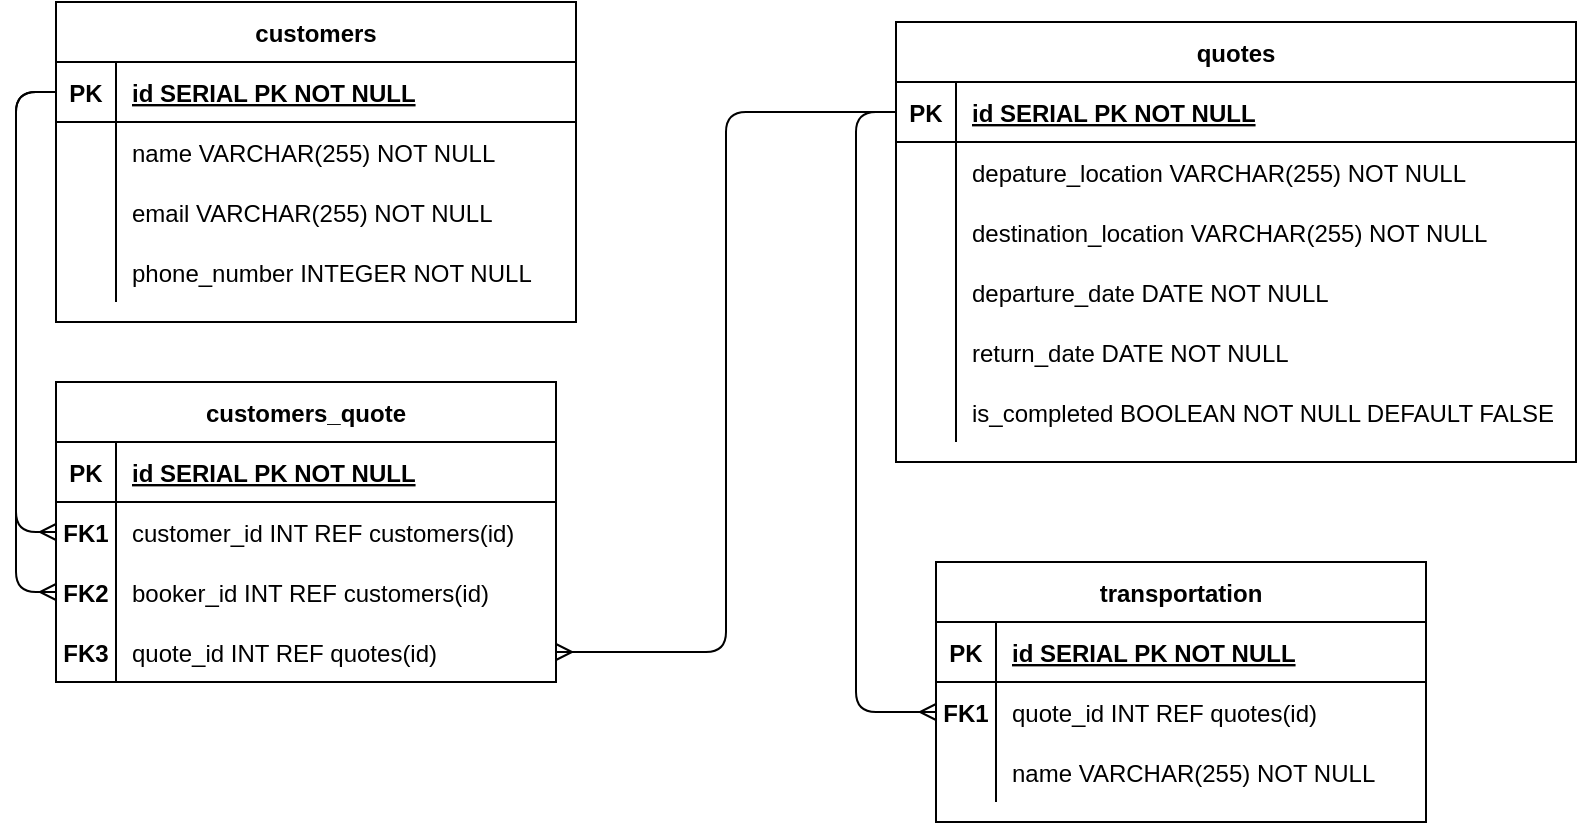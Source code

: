 <mxfile version="13.7.7" type="device"><diagram id="R2lEEEUBdFMjLlhIrx00" name="Page-1"><mxGraphModel dx="1236" dy="641" grid="1" gridSize="10" guides="1" tooltips="1" connect="1" arrows="1" fold="1" page="1" pageScale="1" pageWidth="850" pageHeight="1100" math="0" shadow="0" extFonts="Permanent Marker^https://fonts.googleapis.com/css?family=Permanent+Marker"><root><mxCell id="0"/><mxCell id="1" parent="0"/><mxCell id="6k2O8GrxJ9mHU08vdVP0-50" style="edgeStyle=orthogonalEdgeStyle;rounded=1;orthogonalLoop=1;jettySize=auto;html=1;entryX=0;entryY=0.5;entryDx=0;entryDy=0;endArrow=ERmany;endFill=0;" edge="1" parent="1" source="C-vyLk0tnHw3VtMMgP7b-3" target="6k2O8GrxJ9mHU08vdVP0-38"><mxGeometry relative="1" as="geometry"/></mxCell><mxCell id="C-vyLk0tnHw3VtMMgP7b-2" value="quotes" style="shape=table;startSize=30;container=1;collapsible=1;childLayout=tableLayout;fixedRows=1;rowLines=0;fontStyle=1;align=center;resizeLast=1;" parent="1" vertex="1"><mxGeometry x="470" y="90" width="340" height="220" as="geometry"/></mxCell><mxCell id="C-vyLk0tnHw3VtMMgP7b-3" value="" style="shape=partialRectangle;collapsible=0;dropTarget=0;pointerEvents=0;fillColor=none;points=[[0,0.5],[1,0.5]];portConstraint=eastwest;top=0;left=0;right=0;bottom=1;" parent="C-vyLk0tnHw3VtMMgP7b-2" vertex="1"><mxGeometry y="30" width="340" height="30" as="geometry"/></mxCell><mxCell id="C-vyLk0tnHw3VtMMgP7b-4" value="PK" style="shape=partialRectangle;overflow=hidden;connectable=0;fillColor=none;top=0;left=0;bottom=0;right=0;fontStyle=1;" parent="C-vyLk0tnHw3VtMMgP7b-3" vertex="1"><mxGeometry width="30" height="30" as="geometry"/></mxCell><mxCell id="C-vyLk0tnHw3VtMMgP7b-5" value="id SERIAL PK NOT NULL " style="shape=partialRectangle;overflow=hidden;connectable=0;fillColor=none;top=0;left=0;bottom=0;right=0;align=left;spacingLeft=6;fontStyle=5;" parent="C-vyLk0tnHw3VtMMgP7b-3" vertex="1"><mxGeometry x="30" width="310" height="30" as="geometry"/></mxCell><mxCell id="C-vyLk0tnHw3VtMMgP7b-9" value="" style="shape=partialRectangle;collapsible=0;dropTarget=0;pointerEvents=0;fillColor=none;points=[[0,0.5],[1,0.5]];portConstraint=eastwest;top=0;left=0;right=0;bottom=0;" parent="C-vyLk0tnHw3VtMMgP7b-2" vertex="1"><mxGeometry y="60" width="340" height="30" as="geometry"/></mxCell><mxCell id="C-vyLk0tnHw3VtMMgP7b-10" value="" style="shape=partialRectangle;overflow=hidden;connectable=0;fillColor=none;top=0;left=0;bottom=0;right=0;" parent="C-vyLk0tnHw3VtMMgP7b-9" vertex="1"><mxGeometry width="30" height="30" as="geometry"/></mxCell><mxCell id="C-vyLk0tnHw3VtMMgP7b-11" value="depature_location VARCHAR(255) NOT NULL" style="shape=partialRectangle;overflow=hidden;connectable=0;fillColor=none;top=0;left=0;bottom=0;right=0;align=left;spacingLeft=6;" parent="C-vyLk0tnHw3VtMMgP7b-9" vertex="1"><mxGeometry x="30" width="310" height="30" as="geometry"/></mxCell><mxCell id="6k2O8GrxJ9mHU08vdVP0-16" value="" style="shape=partialRectangle;collapsible=0;dropTarget=0;pointerEvents=0;fillColor=none;points=[[0,0.5],[1,0.5]];portConstraint=eastwest;top=0;left=0;right=0;bottom=0;" vertex="1" parent="C-vyLk0tnHw3VtMMgP7b-2"><mxGeometry y="90" width="340" height="30" as="geometry"/></mxCell><mxCell id="6k2O8GrxJ9mHU08vdVP0-17" value="" style="shape=partialRectangle;overflow=hidden;connectable=0;fillColor=none;top=0;left=0;bottom=0;right=0;" vertex="1" parent="6k2O8GrxJ9mHU08vdVP0-16"><mxGeometry width="30" height="30" as="geometry"/></mxCell><mxCell id="6k2O8GrxJ9mHU08vdVP0-18" value="destination_location VARCHAR(255) NOT NULL" style="shape=partialRectangle;overflow=hidden;connectable=0;fillColor=none;top=0;left=0;bottom=0;right=0;align=left;spacingLeft=6;" vertex="1" parent="6k2O8GrxJ9mHU08vdVP0-16"><mxGeometry x="30" width="310" height="30" as="geometry"/></mxCell><mxCell id="6k2O8GrxJ9mHU08vdVP0-19" value="" style="shape=partialRectangle;collapsible=0;dropTarget=0;pointerEvents=0;fillColor=none;points=[[0,0.5],[1,0.5]];portConstraint=eastwest;top=0;left=0;right=0;bottom=0;" vertex="1" parent="C-vyLk0tnHw3VtMMgP7b-2"><mxGeometry y="120" width="340" height="30" as="geometry"/></mxCell><mxCell id="6k2O8GrxJ9mHU08vdVP0-20" value="" style="shape=partialRectangle;overflow=hidden;connectable=0;fillColor=none;top=0;left=0;bottom=0;right=0;" vertex="1" parent="6k2O8GrxJ9mHU08vdVP0-19"><mxGeometry width="30" height="30" as="geometry"/></mxCell><mxCell id="6k2O8GrxJ9mHU08vdVP0-21" value="departure_date DATE NOT NULL" style="shape=partialRectangle;overflow=hidden;connectable=0;fillColor=none;top=0;left=0;bottom=0;right=0;align=left;spacingLeft=6;" vertex="1" parent="6k2O8GrxJ9mHU08vdVP0-19"><mxGeometry x="30" width="310" height="30" as="geometry"/></mxCell><mxCell id="6k2O8GrxJ9mHU08vdVP0-22" value="" style="shape=partialRectangle;collapsible=0;dropTarget=0;pointerEvents=0;fillColor=none;points=[[0,0.5],[1,0.5]];portConstraint=eastwest;top=0;left=0;right=0;bottom=0;" vertex="1" parent="C-vyLk0tnHw3VtMMgP7b-2"><mxGeometry y="150" width="340" height="30" as="geometry"/></mxCell><mxCell id="6k2O8GrxJ9mHU08vdVP0-23" value="" style="shape=partialRectangle;overflow=hidden;connectable=0;fillColor=none;top=0;left=0;bottom=0;right=0;" vertex="1" parent="6k2O8GrxJ9mHU08vdVP0-22"><mxGeometry width="30" height="30" as="geometry"/></mxCell><mxCell id="6k2O8GrxJ9mHU08vdVP0-24" value="return_date DATE NOT NULL" style="shape=partialRectangle;overflow=hidden;connectable=0;fillColor=none;top=0;left=0;bottom=0;right=0;align=left;spacingLeft=6;" vertex="1" parent="6k2O8GrxJ9mHU08vdVP0-22"><mxGeometry x="30" width="310" height="30" as="geometry"/></mxCell><mxCell id="6k2O8GrxJ9mHU08vdVP0-25" value="" style="shape=partialRectangle;collapsible=0;dropTarget=0;pointerEvents=0;fillColor=none;points=[[0,0.5],[1,0.5]];portConstraint=eastwest;top=0;left=0;right=0;bottom=0;" vertex="1" parent="C-vyLk0tnHw3VtMMgP7b-2"><mxGeometry y="180" width="340" height="30" as="geometry"/></mxCell><mxCell id="6k2O8GrxJ9mHU08vdVP0-26" value="" style="shape=partialRectangle;overflow=hidden;connectable=0;fillColor=none;top=0;left=0;bottom=0;right=0;" vertex="1" parent="6k2O8GrxJ9mHU08vdVP0-25"><mxGeometry width="30" height="30" as="geometry"/></mxCell><mxCell id="6k2O8GrxJ9mHU08vdVP0-27" value="is_completed BOOLEAN NOT NULL DEFAULT FALSE" style="shape=partialRectangle;overflow=hidden;connectable=0;fillColor=none;top=0;left=0;bottom=0;right=0;align=left;spacingLeft=6;" vertex="1" parent="6k2O8GrxJ9mHU08vdVP0-25"><mxGeometry x="30" width="310" height="30" as="geometry"/></mxCell><mxCell id="6k2O8GrxJ9mHU08vdVP0-34" value="transportation" style="shape=table;startSize=30;container=1;collapsible=1;childLayout=tableLayout;fixedRows=1;rowLines=0;fontStyle=1;align=center;resizeLast=1;" vertex="1" parent="1"><mxGeometry x="490" y="360" width="245" height="130" as="geometry"/></mxCell><mxCell id="6k2O8GrxJ9mHU08vdVP0-35" value="" style="shape=partialRectangle;collapsible=0;dropTarget=0;pointerEvents=0;fillColor=none;top=0;left=0;bottom=1;right=0;points=[[0,0.5],[1,0.5]];portConstraint=eastwest;" vertex="1" parent="6k2O8GrxJ9mHU08vdVP0-34"><mxGeometry y="30" width="245" height="30" as="geometry"/></mxCell><mxCell id="6k2O8GrxJ9mHU08vdVP0-36" value="PK" style="shape=partialRectangle;connectable=0;fillColor=none;top=0;left=0;bottom=0;right=0;fontStyle=1;overflow=hidden;" vertex="1" parent="6k2O8GrxJ9mHU08vdVP0-35"><mxGeometry width="30" height="30" as="geometry"/></mxCell><mxCell id="6k2O8GrxJ9mHU08vdVP0-37" value="id SERIAL PK NOT NULL" style="shape=partialRectangle;connectable=0;fillColor=none;top=0;left=0;bottom=0;right=0;align=left;spacingLeft=6;fontStyle=5;overflow=hidden;" vertex="1" parent="6k2O8GrxJ9mHU08vdVP0-35"><mxGeometry x="30" width="215" height="30" as="geometry"/></mxCell><mxCell id="6k2O8GrxJ9mHU08vdVP0-38" value="" style="shape=partialRectangle;collapsible=0;dropTarget=0;pointerEvents=0;fillColor=none;top=0;left=0;bottom=0;right=0;points=[[0,0.5],[1,0.5]];portConstraint=eastwest;" vertex="1" parent="6k2O8GrxJ9mHU08vdVP0-34"><mxGeometry y="60" width="245" height="30" as="geometry"/></mxCell><mxCell id="6k2O8GrxJ9mHU08vdVP0-39" value="FK1" style="shape=partialRectangle;connectable=0;fillColor=none;top=0;left=0;bottom=0;right=0;editable=1;overflow=hidden;fontStyle=1" vertex="1" parent="6k2O8GrxJ9mHU08vdVP0-38"><mxGeometry width="30" height="30" as="geometry"/></mxCell><mxCell id="6k2O8GrxJ9mHU08vdVP0-40" value="quote_id INT REF quotes(id)" style="shape=partialRectangle;connectable=0;fillColor=none;top=0;left=0;bottom=0;right=0;align=left;spacingLeft=6;overflow=hidden;" vertex="1" parent="6k2O8GrxJ9mHU08vdVP0-38"><mxGeometry x="30" width="215" height="30" as="geometry"/></mxCell><mxCell id="6k2O8GrxJ9mHU08vdVP0-47" value="" style="shape=partialRectangle;collapsible=0;dropTarget=0;pointerEvents=0;fillColor=none;top=0;left=0;bottom=0;right=0;points=[[0,0.5],[1,0.5]];portConstraint=eastwest;" vertex="1" parent="6k2O8GrxJ9mHU08vdVP0-34"><mxGeometry y="90" width="245" height="30" as="geometry"/></mxCell><mxCell id="6k2O8GrxJ9mHU08vdVP0-48" value="" style="shape=partialRectangle;connectable=0;fillColor=none;top=0;left=0;bottom=0;right=0;editable=1;overflow=hidden;" vertex="1" parent="6k2O8GrxJ9mHU08vdVP0-47"><mxGeometry width="30" height="30" as="geometry"/></mxCell><mxCell id="6k2O8GrxJ9mHU08vdVP0-49" value="name VARCHAR(255) NOT NULL" style="shape=partialRectangle;connectable=0;fillColor=none;top=0;left=0;bottom=0;right=0;align=left;spacingLeft=6;overflow=hidden;" vertex="1" parent="6k2O8GrxJ9mHU08vdVP0-47"><mxGeometry x="30" width="215" height="30" as="geometry"/></mxCell><mxCell id="C-vyLk0tnHw3VtMMgP7b-23" value="customers" style="shape=table;startSize=30;container=1;collapsible=1;childLayout=tableLayout;fixedRows=1;rowLines=0;fontStyle=1;align=center;resizeLast=1;" parent="1" vertex="1"><mxGeometry x="50" y="80" width="260" height="160" as="geometry"/></mxCell><mxCell id="C-vyLk0tnHw3VtMMgP7b-24" value="" style="shape=partialRectangle;collapsible=0;dropTarget=0;pointerEvents=0;fillColor=none;points=[[0,0.5],[1,0.5]];portConstraint=eastwest;top=0;left=0;right=0;bottom=1;" parent="C-vyLk0tnHw3VtMMgP7b-23" vertex="1"><mxGeometry y="30" width="260" height="30" as="geometry"/></mxCell><mxCell id="C-vyLk0tnHw3VtMMgP7b-25" value="PK" style="shape=partialRectangle;overflow=hidden;connectable=0;fillColor=none;top=0;left=0;bottom=0;right=0;fontStyle=1;" parent="C-vyLk0tnHw3VtMMgP7b-24" vertex="1"><mxGeometry width="30" height="30" as="geometry"/></mxCell><mxCell id="C-vyLk0tnHw3VtMMgP7b-26" value="id SERIAL PK NOT NULL" style="shape=partialRectangle;overflow=hidden;connectable=0;fillColor=none;top=0;left=0;bottom=0;right=0;align=left;spacingLeft=6;fontStyle=5;" parent="C-vyLk0tnHw3VtMMgP7b-24" vertex="1"><mxGeometry x="30" width="230" height="30" as="geometry"/></mxCell><mxCell id="C-vyLk0tnHw3VtMMgP7b-27" value="" style="shape=partialRectangle;collapsible=0;dropTarget=0;pointerEvents=0;fillColor=none;points=[[0,0.5],[1,0.5]];portConstraint=eastwest;top=0;left=0;right=0;bottom=0;" parent="C-vyLk0tnHw3VtMMgP7b-23" vertex="1"><mxGeometry y="60" width="260" height="30" as="geometry"/></mxCell><mxCell id="C-vyLk0tnHw3VtMMgP7b-28" value="" style="shape=partialRectangle;overflow=hidden;connectable=0;fillColor=none;top=0;left=0;bottom=0;right=0;" parent="C-vyLk0tnHw3VtMMgP7b-27" vertex="1"><mxGeometry width="30" height="30" as="geometry"/></mxCell><mxCell id="C-vyLk0tnHw3VtMMgP7b-29" value="name VARCHAR(255) NOT NULL" style="shape=partialRectangle;overflow=hidden;connectable=0;fillColor=none;top=0;left=0;bottom=0;right=0;align=left;spacingLeft=6;" parent="C-vyLk0tnHw3VtMMgP7b-27" vertex="1"><mxGeometry x="30" width="230" height="30" as="geometry"/></mxCell><mxCell id="6k2O8GrxJ9mHU08vdVP0-1" value="" style="shape=partialRectangle;collapsible=0;dropTarget=0;pointerEvents=0;fillColor=none;points=[[0,0.5],[1,0.5]];portConstraint=eastwest;top=0;left=0;right=0;bottom=0;" vertex="1" parent="C-vyLk0tnHw3VtMMgP7b-23"><mxGeometry y="90" width="260" height="30" as="geometry"/></mxCell><mxCell id="6k2O8GrxJ9mHU08vdVP0-2" value="" style="shape=partialRectangle;overflow=hidden;connectable=0;fillColor=none;top=0;left=0;bottom=0;right=0;" vertex="1" parent="6k2O8GrxJ9mHU08vdVP0-1"><mxGeometry width="30" height="30" as="geometry"/></mxCell><mxCell id="6k2O8GrxJ9mHU08vdVP0-3" value="email VARCHAR(255) NOT NULL" style="shape=partialRectangle;overflow=hidden;connectable=0;fillColor=none;top=0;left=0;bottom=0;right=0;align=left;spacingLeft=6;" vertex="1" parent="6k2O8GrxJ9mHU08vdVP0-1"><mxGeometry x="30" width="230" height="30" as="geometry"/></mxCell><mxCell id="6k2O8GrxJ9mHU08vdVP0-73" value="" style="shape=partialRectangle;collapsible=0;dropTarget=0;pointerEvents=0;fillColor=none;points=[[0,0.5],[1,0.5]];portConstraint=eastwest;top=0;left=0;right=0;bottom=0;" vertex="1" parent="C-vyLk0tnHw3VtMMgP7b-23"><mxGeometry y="120" width="260" height="30" as="geometry"/></mxCell><mxCell id="6k2O8GrxJ9mHU08vdVP0-74" value="" style="shape=partialRectangle;overflow=hidden;connectable=0;fillColor=none;top=0;left=0;bottom=0;right=0;" vertex="1" parent="6k2O8GrxJ9mHU08vdVP0-73"><mxGeometry width="30" height="30" as="geometry"/></mxCell><mxCell id="6k2O8GrxJ9mHU08vdVP0-75" value="phone_number INTEGER NOT NULL" style="shape=partialRectangle;overflow=hidden;connectable=0;fillColor=none;top=0;left=0;bottom=0;right=0;align=left;spacingLeft=6;" vertex="1" parent="6k2O8GrxJ9mHU08vdVP0-73"><mxGeometry x="30" width="230" height="30" as="geometry"/></mxCell><mxCell id="6k2O8GrxJ9mHU08vdVP0-52" value="customers_quote" style="shape=table;startSize=30;container=1;collapsible=1;childLayout=tableLayout;fixedRows=1;rowLines=0;fontStyle=1;align=center;resizeLast=1;" vertex="1" parent="1"><mxGeometry x="50" y="270" width="250" height="150" as="geometry"/></mxCell><mxCell id="6k2O8GrxJ9mHU08vdVP0-53" value="" style="shape=partialRectangle;collapsible=0;dropTarget=0;pointerEvents=0;fillColor=none;top=0;left=0;bottom=1;right=0;points=[[0,0.5],[1,0.5]];portConstraint=eastwest;" vertex="1" parent="6k2O8GrxJ9mHU08vdVP0-52"><mxGeometry y="30" width="250" height="30" as="geometry"/></mxCell><mxCell id="6k2O8GrxJ9mHU08vdVP0-54" value="PK" style="shape=partialRectangle;connectable=0;fillColor=none;top=0;left=0;bottom=0;right=0;fontStyle=1;overflow=hidden;" vertex="1" parent="6k2O8GrxJ9mHU08vdVP0-53"><mxGeometry width="30" height="30" as="geometry"/></mxCell><mxCell id="6k2O8GrxJ9mHU08vdVP0-55" value="id SERIAL PK NOT NULL" style="shape=partialRectangle;connectable=0;fillColor=none;top=0;left=0;bottom=0;right=0;align=left;spacingLeft=6;fontStyle=5;overflow=hidden;" vertex="1" parent="6k2O8GrxJ9mHU08vdVP0-53"><mxGeometry x="30" width="220" height="30" as="geometry"/></mxCell><mxCell id="6k2O8GrxJ9mHU08vdVP0-56" value="" style="shape=partialRectangle;collapsible=0;dropTarget=0;pointerEvents=0;fillColor=none;top=0;left=0;bottom=0;right=0;points=[[0,0.5],[1,0.5]];portConstraint=eastwest;" vertex="1" parent="6k2O8GrxJ9mHU08vdVP0-52"><mxGeometry y="60" width="250" height="30" as="geometry"/></mxCell><mxCell id="6k2O8GrxJ9mHU08vdVP0-57" value="FK1" style="shape=partialRectangle;connectable=0;fillColor=none;top=0;left=0;bottom=0;right=0;editable=1;overflow=hidden;fontStyle=1" vertex="1" parent="6k2O8GrxJ9mHU08vdVP0-56"><mxGeometry width="30" height="30" as="geometry"/></mxCell><mxCell id="6k2O8GrxJ9mHU08vdVP0-58" value="customer_id INT REF customers(id)" style="shape=partialRectangle;connectable=0;fillColor=none;top=0;left=0;bottom=0;right=0;align=left;spacingLeft=6;overflow=hidden;" vertex="1" parent="6k2O8GrxJ9mHU08vdVP0-56"><mxGeometry x="30" width="220" height="30" as="geometry"/></mxCell><mxCell id="6k2O8GrxJ9mHU08vdVP0-78" value="" style="shape=partialRectangle;collapsible=0;dropTarget=0;pointerEvents=0;fillColor=none;top=0;left=0;bottom=0;right=0;points=[[0,0.5],[1,0.5]];portConstraint=eastwest;" vertex="1" parent="6k2O8GrxJ9mHU08vdVP0-52"><mxGeometry y="90" width="250" height="30" as="geometry"/></mxCell><mxCell id="6k2O8GrxJ9mHU08vdVP0-79" value="FK2" style="shape=partialRectangle;connectable=0;fillColor=none;top=0;left=0;bottom=0;right=0;editable=1;overflow=hidden;fontStyle=1" vertex="1" parent="6k2O8GrxJ9mHU08vdVP0-78"><mxGeometry width="30" height="30" as="geometry"/></mxCell><mxCell id="6k2O8GrxJ9mHU08vdVP0-80" value="booker_id INT REF customers(id)" style="shape=partialRectangle;connectable=0;fillColor=none;top=0;left=0;bottom=0;right=0;align=left;spacingLeft=6;overflow=hidden;" vertex="1" parent="6k2O8GrxJ9mHU08vdVP0-78"><mxGeometry x="30" width="220" height="30" as="geometry"/></mxCell><mxCell id="6k2O8GrxJ9mHU08vdVP0-59" value="" style="shape=partialRectangle;collapsible=0;dropTarget=0;pointerEvents=0;fillColor=none;top=0;left=0;bottom=0;right=0;points=[[0,0.5],[1,0.5]];portConstraint=eastwest;" vertex="1" parent="6k2O8GrxJ9mHU08vdVP0-52"><mxGeometry y="120" width="250" height="30" as="geometry"/></mxCell><mxCell id="6k2O8GrxJ9mHU08vdVP0-60" value="FK3" style="shape=partialRectangle;connectable=0;fillColor=none;top=0;left=0;bottom=0;right=0;editable=1;overflow=hidden;fontStyle=1" vertex="1" parent="6k2O8GrxJ9mHU08vdVP0-59"><mxGeometry width="30" height="30" as="geometry"/></mxCell><mxCell id="6k2O8GrxJ9mHU08vdVP0-61" value="quote_id INT REF quotes(id)" style="shape=partialRectangle;connectable=0;fillColor=none;top=0;left=0;bottom=0;right=0;align=left;spacingLeft=6;overflow=hidden;" vertex="1" parent="6k2O8GrxJ9mHU08vdVP0-59"><mxGeometry x="30" width="220" height="30" as="geometry"/></mxCell><mxCell id="6k2O8GrxJ9mHU08vdVP0-76" style="edgeStyle=orthogonalEdgeStyle;rounded=1;orthogonalLoop=1;jettySize=auto;html=1;endArrow=ERmany;endFill=0;" edge="1" parent="1" source="C-vyLk0tnHw3VtMMgP7b-3" target="6k2O8GrxJ9mHU08vdVP0-59"><mxGeometry relative="1" as="geometry"/></mxCell><mxCell id="6k2O8GrxJ9mHU08vdVP0-77" style="edgeStyle=orthogonalEdgeStyle;rounded=1;orthogonalLoop=1;jettySize=auto;html=1;entryX=0;entryY=0.5;entryDx=0;entryDy=0;endArrow=ERmany;endFill=0;" edge="1" parent="1" source="C-vyLk0tnHw3VtMMgP7b-24" target="6k2O8GrxJ9mHU08vdVP0-56"><mxGeometry relative="1" as="geometry"/></mxCell><mxCell id="6k2O8GrxJ9mHU08vdVP0-81" style="edgeStyle=orthogonalEdgeStyle;rounded=1;orthogonalLoop=1;jettySize=auto;html=1;entryX=0;entryY=0.5;entryDx=0;entryDy=0;endArrow=ERmany;endFill=0;" edge="1" parent="1" source="C-vyLk0tnHw3VtMMgP7b-24" target="6k2O8GrxJ9mHU08vdVP0-78"><mxGeometry relative="1" as="geometry"/></mxCell></root></mxGraphModel></diagram></mxfile>